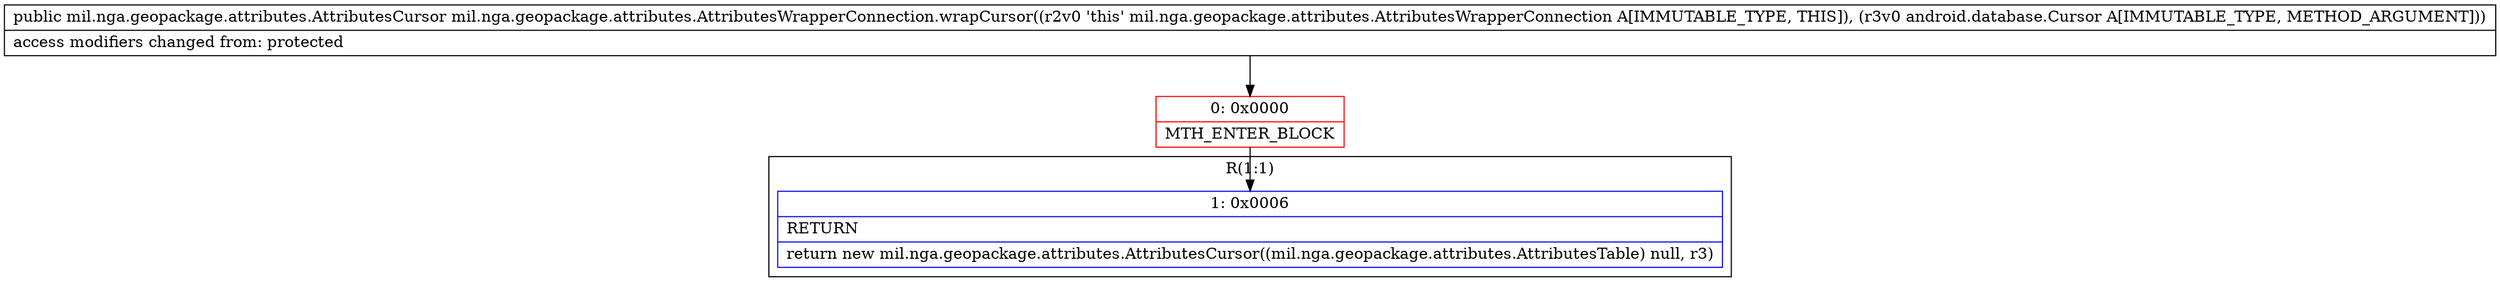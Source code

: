 digraph "CFG formil.nga.geopackage.attributes.AttributesWrapperConnection.wrapCursor(Landroid\/database\/Cursor;)Lmil\/nga\/geopackage\/attributes\/AttributesCursor;" {
subgraph cluster_Region_1683856964 {
label = "R(1:1)";
node [shape=record,color=blue];
Node_1 [shape=record,label="{1\:\ 0x0006|RETURN\l|return new mil.nga.geopackage.attributes.AttributesCursor((mil.nga.geopackage.attributes.AttributesTable) null, r3)\l}"];
}
Node_0 [shape=record,color=red,label="{0\:\ 0x0000|MTH_ENTER_BLOCK\l}"];
MethodNode[shape=record,label="{public mil.nga.geopackage.attributes.AttributesCursor mil.nga.geopackage.attributes.AttributesWrapperConnection.wrapCursor((r2v0 'this' mil.nga.geopackage.attributes.AttributesWrapperConnection A[IMMUTABLE_TYPE, THIS]), (r3v0 android.database.Cursor A[IMMUTABLE_TYPE, METHOD_ARGUMENT]))  | access modifiers changed from: protected\l}"];
MethodNode -> Node_0;
Node_0 -> Node_1;
}

